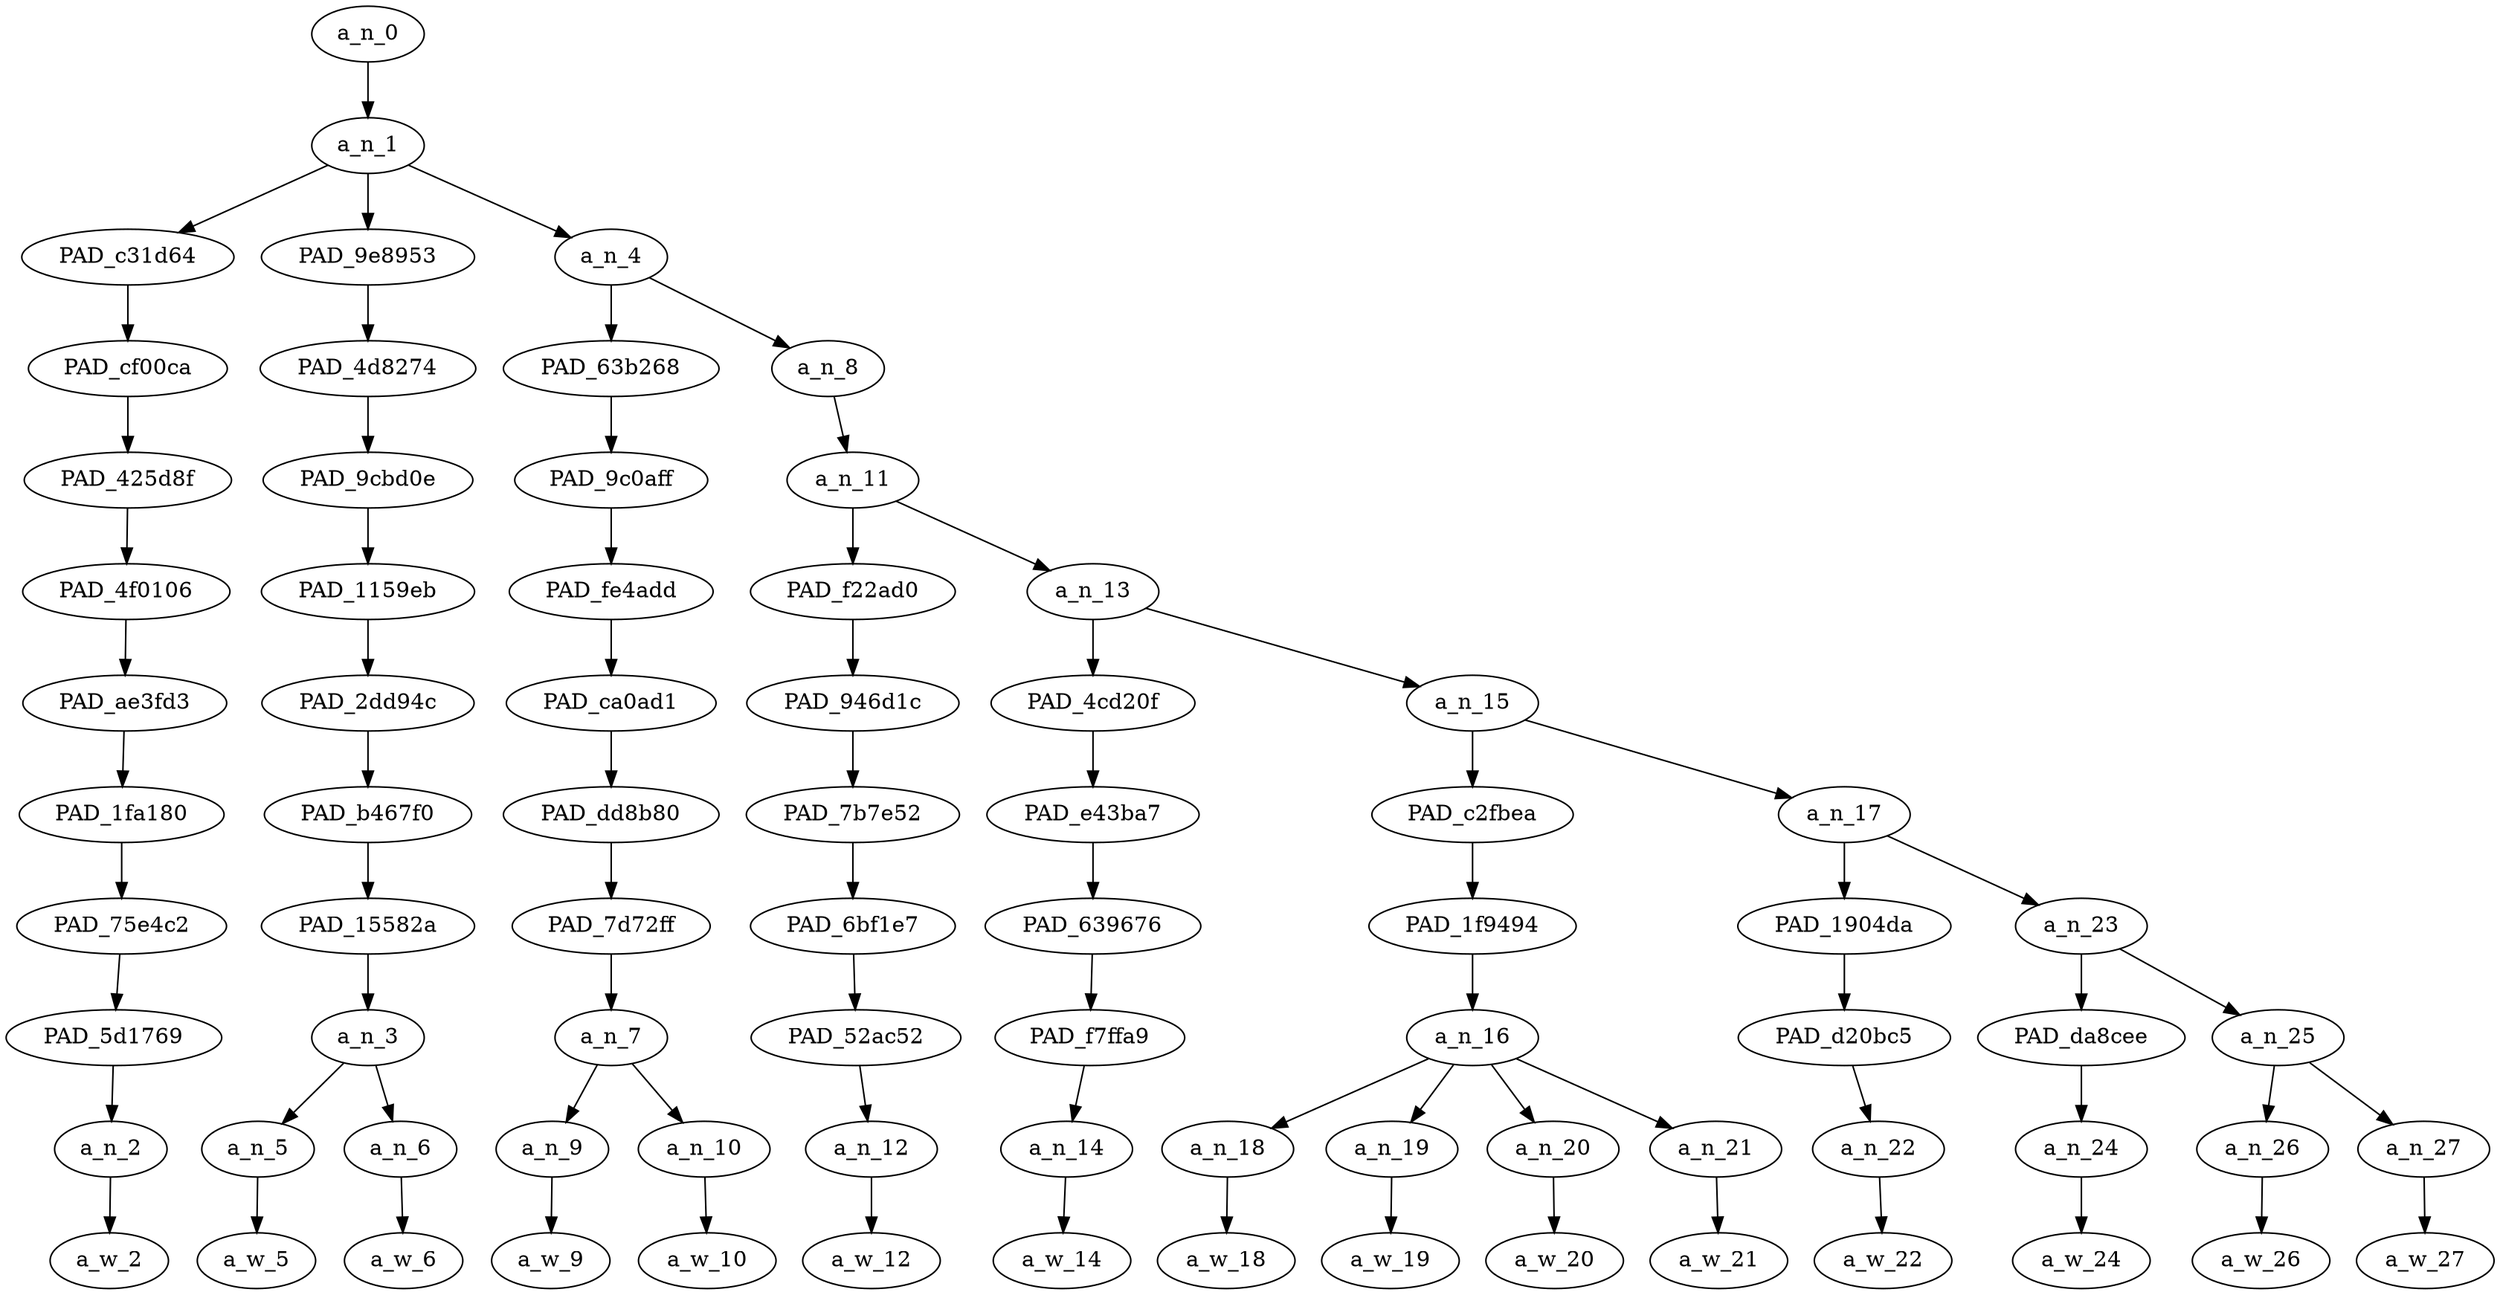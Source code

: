 strict digraph "" {
	a_n_0	[div_dir=1,
		index=0,
		level=11,
		pos="2.1744791666666665,11!",
		text_span="[0, 1, 2, 3, 4, 5, 6, 7, 8, 9, 10, 11, 12, 13, 14]",
		value=0.99999999];
	a_n_1	[div_dir=1,
		index=0,
		level=10,
		pos="2.1744791666666665,10!",
		text_span="[0, 1, 2, 3, 4, 5, 6, 7, 8, 9, 10, 11, 12, 13, 14]",
		value=0.99993857];
	a_n_0 -> a_n_1;
	PAD_c31d64	[div_dir=-1,
		index=0,
		level=9,
		pos="0.0,9!",
		text_span="[0]",
		value=0.04608289];
	a_n_1 -> PAD_c31d64;
	PAD_9e8953	[div_dir=1,
		index=1,
		level=9,
		pos="1.5,9!",
		text_span="[1, 2]",
		value=0.10761452];
	a_n_1 -> PAD_9e8953;
	a_n_4	[div_dir=1,
		index=2,
		level=9,
		pos="5.0234375,9!",
		text_span="[3, 4, 5, 6, 7, 8, 9, 10, 11, 12, 13, 14]",
		value=0.84617974];
	a_n_1 -> a_n_4;
	PAD_cf00ca	[div_dir=-1,
		index=0,
		level=8,
		pos="0.0,8!",
		text_span="[0]",
		value=0.04608289];
	PAD_c31d64 -> PAD_cf00ca;
	PAD_425d8f	[div_dir=-1,
		index=0,
		level=7,
		pos="0.0,7!",
		text_span="[0]",
		value=0.04608289];
	PAD_cf00ca -> PAD_425d8f;
	PAD_4f0106	[div_dir=-1,
		index=0,
		level=6,
		pos="0.0,6!",
		text_span="[0]",
		value=0.04608289];
	PAD_425d8f -> PAD_4f0106;
	PAD_ae3fd3	[div_dir=-1,
		index=0,
		level=5,
		pos="0.0,5!",
		text_span="[0]",
		value=0.04608289];
	PAD_4f0106 -> PAD_ae3fd3;
	PAD_1fa180	[div_dir=-1,
		index=0,
		level=4,
		pos="0.0,4!",
		text_span="[0]",
		value=0.04608289];
	PAD_ae3fd3 -> PAD_1fa180;
	PAD_75e4c2	[div_dir=-1,
		index=0,
		level=3,
		pos="0.0,3!",
		text_span="[0]",
		value=0.04608289];
	PAD_1fa180 -> PAD_75e4c2;
	PAD_5d1769	[div_dir=-1,
		index=0,
		level=2,
		pos="0.0,2!",
		text_span="[0]",
		value=0.04608289];
	PAD_75e4c2 -> PAD_5d1769;
	a_n_2	[div_dir=-1,
		index=0,
		level=1,
		pos="0.0,1!",
		text_span="[0]",
		value=0.04608289];
	PAD_5d1769 -> a_n_2;
	a_w_2	[div_dir=0,
		index=0,
		level=0,
		pos="0,0!",
		text_span="[0]",
		value=take];
	a_n_2 -> a_w_2;
	PAD_4d8274	[div_dir=1,
		index=1,
		level=8,
		pos="1.5,8!",
		text_span="[1, 2]",
		value=0.10761452];
	PAD_9e8953 -> PAD_4d8274;
	PAD_9cbd0e	[div_dir=1,
		index=1,
		level=7,
		pos="1.5,7!",
		text_span="[1, 2]",
		value=0.10761452];
	PAD_4d8274 -> PAD_9cbd0e;
	PAD_1159eb	[div_dir=1,
		index=1,
		level=6,
		pos="1.5,6!",
		text_span="[1, 2]",
		value=0.10761452];
	PAD_9cbd0e -> PAD_1159eb;
	PAD_2dd94c	[div_dir=1,
		index=1,
		level=5,
		pos="1.5,5!",
		text_span="[1, 2]",
		value=0.10761452];
	PAD_1159eb -> PAD_2dd94c;
	PAD_b467f0	[div_dir=1,
		index=1,
		level=4,
		pos="1.5,4!",
		text_span="[1, 2]",
		value=0.10761452];
	PAD_2dd94c -> PAD_b467f0;
	PAD_15582a	[div_dir=1,
		index=1,
		level=3,
		pos="1.5,3!",
		text_span="[1, 2]",
		value=0.10761452];
	PAD_b467f0 -> PAD_15582a;
	a_n_3	[div_dir=1,
		index=1,
		level=2,
		pos="1.5,2!",
		text_span="[1, 2]",
		value=0.10761452];
	PAD_15582a -> a_n_3;
	a_n_5	[div_dir=-1,
		index=1,
		level=1,
		pos="1.0,1!",
		text_span="[1]",
		value=0.04147678];
	a_n_3 -> a_n_5;
	a_n_6	[div_dir=1,
		index=2,
		level=1,
		pos="2.0,1!",
		text_span="[2]",
		value=0.06611267];
	a_n_3 -> a_n_6;
	a_w_5	[div_dir=0,
		index=1,
		level=0,
		pos="1,0!",
		text_span="[1]",
		value=a];
	a_n_5 -> a_w_5;
	a_w_6	[div_dir=0,
		index=2,
		level=0,
		pos="2,0!",
		text_span="[2]",
		value=shot];
	a_n_6 -> a_w_6;
	PAD_63b268	[div_dir=-1,
		index=2,
		level=8,
		pos="3.5,8!",
		text_span="[3, 4]",
		value=0.08831359];
	a_n_4 -> PAD_63b268;
	a_n_8	[div_dir=1,
		index=3,
		level=8,
		pos="6.546875,8!",
		text_span="[5, 6, 7, 8, 9, 10, 11, 12, 13, 14]",
		value=0.75768164];
	a_n_4 -> a_n_8;
	PAD_9c0aff	[div_dir=-1,
		index=2,
		level=7,
		pos="3.5,7!",
		text_span="[3, 4]",
		value=0.08831359];
	PAD_63b268 -> PAD_9c0aff;
	PAD_fe4add	[div_dir=-1,
		index=2,
		level=6,
		pos="3.5,6!",
		text_span="[3, 4]",
		value=0.08831359];
	PAD_9c0aff -> PAD_fe4add;
	PAD_ca0ad1	[div_dir=-1,
		index=2,
		level=5,
		pos="3.5,5!",
		text_span="[3, 4]",
		value=0.08831359];
	PAD_fe4add -> PAD_ca0ad1;
	PAD_dd8b80	[div_dir=-1,
		index=2,
		level=4,
		pos="3.5,4!",
		text_span="[3, 4]",
		value=0.08831359];
	PAD_ca0ad1 -> PAD_dd8b80;
	PAD_7d72ff	[div_dir=-1,
		index=2,
		level=3,
		pos="3.5,3!",
		text_span="[3, 4]",
		value=0.08831359];
	PAD_dd8b80 -> PAD_7d72ff;
	a_n_7	[div_dir=-1,
		index=2,
		level=2,
		pos="3.5,2!",
		text_span="[3, 4]",
		value=0.08831359];
	PAD_7d72ff -> a_n_7;
	a_n_9	[div_dir=-1,
		index=3,
		level=1,
		pos="3.0,1!",
		text_span="[3]",
		value=0.04837045];
	a_n_7 -> a_n_9;
	a_n_10	[div_dir=-1,
		index=4,
		level=1,
		pos="4.0,1!",
		text_span="[4]",
		value=0.03952109];
	a_n_7 -> a_n_10;
	a_w_9	[div_dir=0,
		index=3,
		level=0,
		pos="3,0!",
		text_span="[3]",
		value=every];
	a_n_9 -> a_w_9;
	a_w_10	[div_dir=0,
		index=4,
		level=0,
		pos="4,0!",
		text_span="[4]",
		value=time];
	a_n_10 -> a_w_10;
	a_n_11	[div_dir=1,
		index=3,
		level=7,
		pos="6.546875,7!",
		text_span="[5, 6, 7, 8, 9, 10, 11, 12, 13, 14]",
		value=0.75728794];
	a_n_8 -> a_n_11;
	PAD_f22ad0	[div_dir=-1,
		index=3,
		level=6,
		pos="5.0,6!",
		text_span="[5]",
		value=0.04052706];
	a_n_11 -> PAD_f22ad0;
	a_n_13	[div_dir=1,
		index=4,
		level=6,
		pos="8.09375,6!",
		text_span="[6, 7, 8, 9, 10, 11, 12, 13, 14]",
		value=0.71636719];
	a_n_11 -> a_n_13;
	PAD_946d1c	[div_dir=-1,
		index=3,
		level=5,
		pos="5.0,5!",
		text_span="[5]",
		value=0.04052706];
	PAD_f22ad0 -> PAD_946d1c;
	PAD_7b7e52	[div_dir=-1,
		index=3,
		level=4,
		pos="5.0,4!",
		text_span="[5]",
		value=0.04052706];
	PAD_946d1c -> PAD_7b7e52;
	PAD_6bf1e7	[div_dir=-1,
		index=3,
		level=3,
		pos="5.0,3!",
		text_span="[5]",
		value=0.04052706];
	PAD_7b7e52 -> PAD_6bf1e7;
	PAD_52ac52	[div_dir=-1,
		index=3,
		level=2,
		pos="5.0,2!",
		text_span="[5]",
		value=0.04052706];
	PAD_6bf1e7 -> PAD_52ac52;
	a_n_12	[div_dir=-1,
		index=5,
		level=1,
		pos="5.0,1!",
		text_span="[5]",
		value=0.04052706];
	PAD_52ac52 -> a_n_12;
	a_w_12	[div_dir=0,
		index=5,
		level=0,
		pos="5,0!",
		text_span="[5]",
		value=you];
	a_n_12 -> a_w_12;
	PAD_4cd20f	[div_dir=1,
		index=4,
		level=5,
		pos="6.0,5!",
		text_span="[6]",
		value=0.04532257];
	a_n_13 -> PAD_4cd20f;
	a_n_15	[div_dir=1,
		index=5,
		level=5,
		pos="10.1875,5!",
		text_span="[7, 8, 9, 10, 11, 12, 13, 14]",
		value=0.67061902];
	a_n_13 -> a_n_15;
	PAD_e43ba7	[div_dir=1,
		index=4,
		level=4,
		pos="6.0,4!",
		text_span="[6]",
		value=0.04532257];
	PAD_4cd20f -> PAD_e43ba7;
	PAD_639676	[div_dir=1,
		index=4,
		level=3,
		pos="6.0,3!",
		text_span="[6]",
		value=0.04532257];
	PAD_e43ba7 -> PAD_639676;
	PAD_f7ffa9	[div_dir=1,
		index=4,
		level=2,
		pos="6.0,2!",
		text_span="[6]",
		value=0.04532257];
	PAD_639676 -> PAD_f7ffa9;
	a_n_14	[div_dir=1,
		index=6,
		level=1,
		pos="6.0,1!",
		text_span="[6]",
		value=0.04532257];
	PAD_f7ffa9 -> a_n_14;
	a_w_14	[div_dir=0,
		index=6,
		level=0,
		pos="6,0!",
		text_span="[6]",
		value=see];
	a_n_14 -> a_w_14;
	PAD_c2fbea	[div_dir=1,
		index=5,
		level=4,
		pos="8.5,4!",
		text_span="[7, 8, 9, 10]",
		value=0.35206916];
	a_n_15 -> PAD_c2fbea;
	a_n_17	[div_dir=1,
		index=6,
		level=4,
		pos="11.875,4!",
		text_span="[11, 12, 13, 14]",
		value=0.31811801];
	a_n_15 -> a_n_17;
	PAD_1f9494	[div_dir=1,
		index=5,
		level=3,
		pos="8.5,3!",
		text_span="[7, 8, 9, 10]",
		value=0.35206916];
	PAD_c2fbea -> PAD_1f9494;
	a_n_16	[div_dir=1,
		index=5,
		level=2,
		pos="8.5,2!",
		text_span="[7, 8, 9, 10]",
		value=0.35206916];
	PAD_1f9494 -> a_n_16;
	a_n_18	[div_dir=1,
		index=7,
		level=1,
		pos="7.0,1!",
		text_span="[7]",
		value=0.04193926];
	a_n_16 -> a_n_18;
	a_n_19	[div_dir=-1,
		index=8,
		level=1,
		pos="8.0,1!",
		text_span="[8]",
		value=0.11819424];
	a_n_16 -> a_n_19;
	a_n_20	[div_dir=1,
		index=9,
		level=1,
		pos="9.0,1!",
		text_span="[9]",
		value=0.09516177];
	a_n_16 -> a_n_20;
	a_n_21	[div_dir=1,
		index=10,
		level=1,
		pos="10.0,1!",
		text_span="[10]",
		value=0.09651094];
	a_n_16 -> a_n_21;
	a_w_18	[div_dir=0,
		index=7,
		level=0,
		pos="7,0!",
		text_span="[7]",
		value=an];
	a_n_18 -> a_w_18;
	a_w_19	[div_dir=0,
		index=8,
		level=0,
		pos="8,0!",
		text_span="[8]",
		value=asian];
	a_n_19 -> a_w_19;
	a_w_20	[div_dir=0,
		index=9,
		level=0,
		pos="9,0!",
		text_span="[9]",
		value=named];
	a_n_20 -> a_w_20;
	a_w_21	[div_dir=0,
		index=10,
		level=0,
		pos="10,0!",
		text_span="[10]",
		value=band];
	a_n_21 -> a_w_21;
	PAD_1904da	[div_dir=-1,
		index=6,
		level=3,
		pos="11.0,3!",
		text_span="[11]",
		value=0.05667777];
	a_n_17 -> PAD_1904da;
	a_n_23	[div_dir=1,
		index=7,
		level=3,
		pos="12.75,3!",
		text_span="[12, 13, 14]",
		value=0.26109210];
	a_n_17 -> a_n_23;
	PAD_d20bc5	[div_dir=-1,
		index=6,
		level=2,
		pos="11.0,2!",
		text_span="[11]",
		value=0.05667777];
	PAD_1904da -> PAD_d20bc5;
	a_n_22	[div_dir=-1,
		index=11,
		level=1,
		pos="11.0,1!",
		text_span="[11]",
		value=0.05667777];
	PAD_d20bc5 -> a_n_22;
	a_w_22	[div_dir=0,
		index=11,
		level=0,
		pos="11,0!",
		text_span="[11]",
		value=full];
	a_n_22 -> a_w_22;
	PAD_da8cee	[div_dir=1,
		index=7,
		level=2,
		pos="12.0,2!",
		text_span="[12]",
		value=0.04724245];
	a_n_23 -> PAD_da8cee;
	a_n_25	[div_dir=1,
		index=8,
		level=2,
		pos="13.5,2!",
		text_span="[13, 14]",
		value=0.21338942];
	a_n_23 -> a_n_25;
	a_n_24	[div_dir=1,
		index=12,
		level=1,
		pos="12.0,1!",
		text_span="[12]",
		value=0.04724245];
	PAD_da8cee -> a_n_24;
	a_w_24	[div_dir=0,
		index=12,
		level=0,
		pos="12,0!",
		text_span="[12]",
		value=of];
	a_n_24 -> a_w_24;
	a_n_26	[div_dir=1,
		index=13,
		level=1,
		pos="13.0,1!",
		text_span="[13]",
		value=0.12957903];
	a_n_25 -> a_n_26;
	a_n_27	[div_dir=1,
		index=14,
		level=1,
		pos="14.0,1!",
		text_span="[14]",
		value=0.08332527];
	a_n_25 -> a_n_27;
	a_w_26	[div_dir=0,
		index=13,
		level=0,
		pos="13,0!",
		text_span="[13]",
		value=white];
	a_n_26 -> a_w_26;
	a_w_27	[div_dir=0,
		index=14,
		level=0,
		pos="14,0!",
		text_span="[14]",
		value=people];
	a_n_27 -> a_w_27;
}
